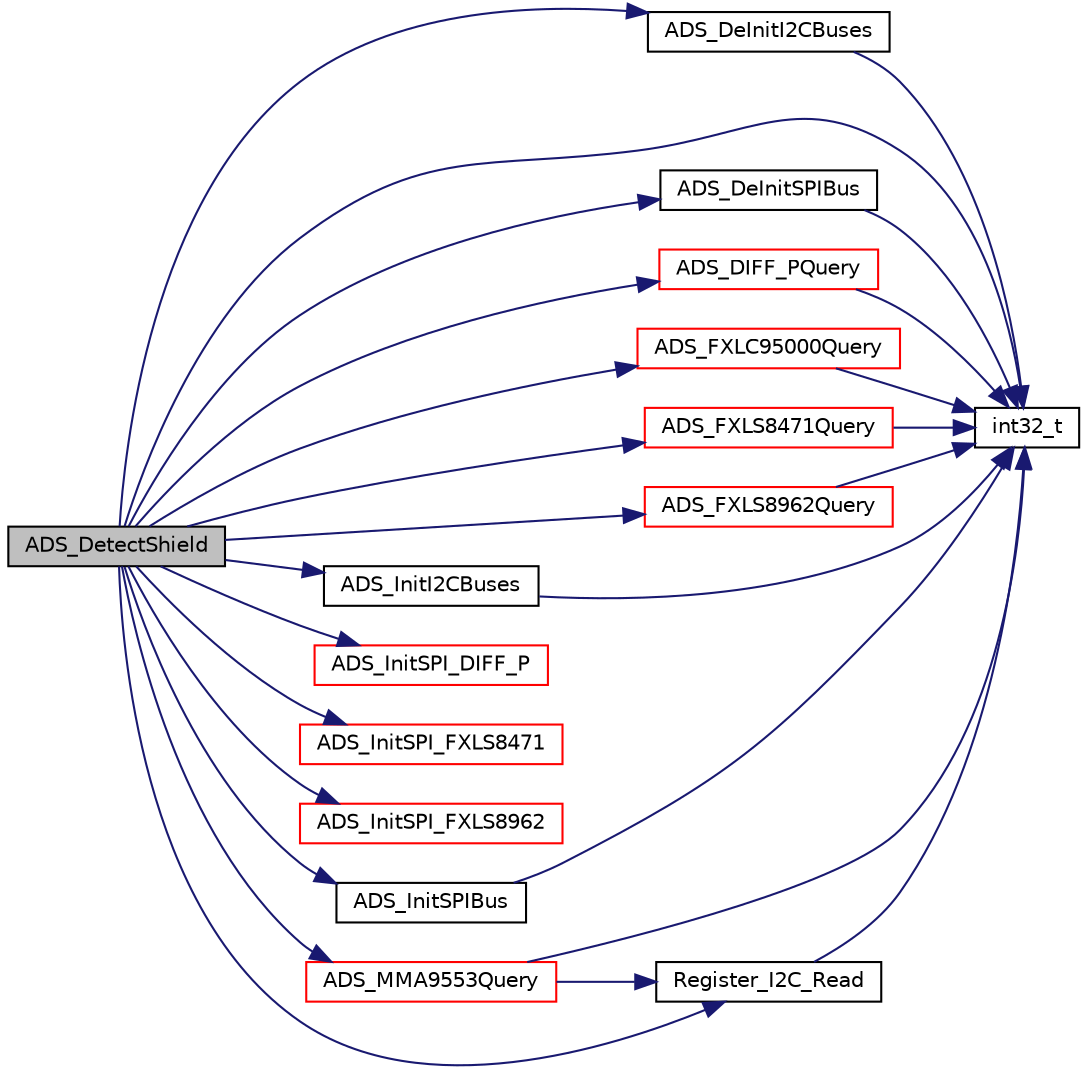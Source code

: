 digraph "ADS_DetectShield"
{
  edge [fontname="Helvetica",fontsize="10",labelfontname="Helvetica",labelfontsize="10"];
  node [fontname="Helvetica",fontsize="10",shape=record];
  rankdir="LR";
  Node17 [label="ADS_DetectShield",height=0.2,width=0.4,color="black", fillcolor="grey75", style="filled", fontcolor="black"];
  Node17 -> Node18 [color="midnightblue",fontsize="10",style="solid",fontname="Helvetica"];
  Node18 [label="ADS_DeInitI2CBuses",height=0.2,width=0.4,color="black", fillcolor="white", style="filled",URL="$lpc_2auto__detection__service_8c.html#a08a3bcfdd7fe68d68f5e0f85baf05c40"];
  Node18 -> Node19 [color="midnightblue",fontsize="10",style="solid",fontname="Helvetica"];
  Node19 [label="int32_t",height=0.2,width=0.4,color="black", fillcolor="white", style="filled",URL="$data__format__service_8h.html#a5d7069350a7d7e65686c77a8038f462f",tooltip="The interface function to append the data on the formated stream. "];
  Node17 -> Node20 [color="midnightblue",fontsize="10",style="solid",fontname="Helvetica"];
  Node20 [label="ADS_DeInitSPIBus",height=0.2,width=0.4,color="black", fillcolor="white", style="filled",URL="$lpc_2auto__detection__service_8c.html#ab988a4b5e272952ab30c4dbf27c15148"];
  Node20 -> Node19 [color="midnightblue",fontsize="10",style="solid",fontname="Helvetica"];
  Node17 -> Node21 [color="midnightblue",fontsize="10",style="solid",fontname="Helvetica"];
  Node21 [label="ADS_DIFF_PQuery",height=0.2,width=0.4,color="red", fillcolor="white", style="filled",URL="$lpc_2auto__detection__service_8c.html#ae3d648f7414fad5a7cce5161b3592c92"];
  Node21 -> Node19 [color="midnightblue",fontsize="10",style="solid",fontname="Helvetica"];
  Node17 -> Node24 [color="midnightblue",fontsize="10",style="solid",fontname="Helvetica"];
  Node24 [label="ADS_FXLC95000Query",height=0.2,width=0.4,color="red", fillcolor="white", style="filled",URL="$lpc_2auto__detection__service_8c.html#ad1db6927af79c26ca7b6447a93b42131"];
  Node24 -> Node19 [color="midnightblue",fontsize="10",style="solid",fontname="Helvetica"];
  Node17 -> Node26 [color="midnightblue",fontsize="10",style="solid",fontname="Helvetica"];
  Node26 [label="ADS_FXLS8471Query",height=0.2,width=0.4,color="red", fillcolor="white", style="filled",URL="$lpc_2auto__detection__service_8c.html#a9e2ed26195eaf78326777a51c8ac1f3a"];
  Node26 -> Node19 [color="midnightblue",fontsize="10",style="solid",fontname="Helvetica"];
  Node17 -> Node27 [color="midnightblue",fontsize="10",style="solid",fontname="Helvetica"];
  Node27 [label="ADS_FXLS8962Query",height=0.2,width=0.4,color="red", fillcolor="white", style="filled",URL="$lpc_2auto__detection__service_8c.html#a7381a2e1ee8e3fb264314c9c71216c98"];
  Node27 -> Node19 [color="midnightblue",fontsize="10",style="solid",fontname="Helvetica"];
  Node17 -> Node28 [color="midnightblue",fontsize="10",style="solid",fontname="Helvetica"];
  Node28 [label="ADS_InitI2CBuses",height=0.2,width=0.4,color="black", fillcolor="white", style="filled",URL="$lpc_2auto__detection__service_8c.html#a9112c08af09a669260e8cb583d5aa17d"];
  Node28 -> Node19 [color="midnightblue",fontsize="10",style="solid",fontname="Helvetica"];
  Node17 -> Node29 [color="midnightblue",fontsize="10",style="solid",fontname="Helvetica"];
  Node29 [label="ADS_InitSPI_DIFF_P",height=0.2,width=0.4,color="red", fillcolor="white", style="filled",URL="$lpc_2auto__detection__service_8c.html#ad62f3052de3e4b8bf43fde88bfdea1c9"];
  Node17 -> Node32 [color="midnightblue",fontsize="10",style="solid",fontname="Helvetica"];
  Node32 [label="ADS_InitSPI_FXLS8471",height=0.2,width=0.4,color="red", fillcolor="white", style="filled",URL="$lpc_2auto__detection__service_8c.html#ad655793534d56b3d7fa931de6efbfc8a"];
  Node17 -> Node35 [color="midnightblue",fontsize="10",style="solid",fontname="Helvetica"];
  Node35 [label="ADS_InitSPI_FXLS8962",height=0.2,width=0.4,color="red", fillcolor="white", style="filled",URL="$lpc_2auto__detection__service_8c.html#a700a2d30b8d440e08032549f1508c730"];
  Node17 -> Node38 [color="midnightblue",fontsize="10",style="solid",fontname="Helvetica"];
  Node38 [label="ADS_InitSPIBus",height=0.2,width=0.4,color="black", fillcolor="white", style="filled",URL="$lpc_2auto__detection__service_8c.html#ae337a9a757a688707ce71b8e11d57ba4"];
  Node38 -> Node19 [color="midnightblue",fontsize="10",style="solid",fontname="Helvetica"];
  Node17 -> Node39 [color="midnightblue",fontsize="10",style="solid",fontname="Helvetica"];
  Node39 [label="ADS_MMA9553Query",height=0.2,width=0.4,color="red", fillcolor="white", style="filled",URL="$lpc_2auto__detection__service_8c.html#a61f59d3254fb54c57b010f2f9f8a7499"];
  Node39 -> Node19 [color="midnightblue",fontsize="10",style="solid",fontname="Helvetica"];
  Node39 -> Node43 [color="midnightblue",fontsize="10",style="solid",fontname="Helvetica"];
  Node43 [label="Register_I2C_Read",height=0.2,width=0.4,color="black", fillcolor="white", style="filled",URL="$register__io__i2c_8c.html#ac8a60c799d9dbc84531b4680762eb8dc",tooltip="The interface function to read a sensor register. "];
  Node43 -> Node19 [color="midnightblue",fontsize="10",style="solid",fontname="Helvetica"];
  Node17 -> Node19 [color="midnightblue",fontsize="10",style="solid",fontname="Helvetica"];
  Node17 -> Node43 [color="midnightblue",fontsize="10",style="solid",fontname="Helvetica"];
}
